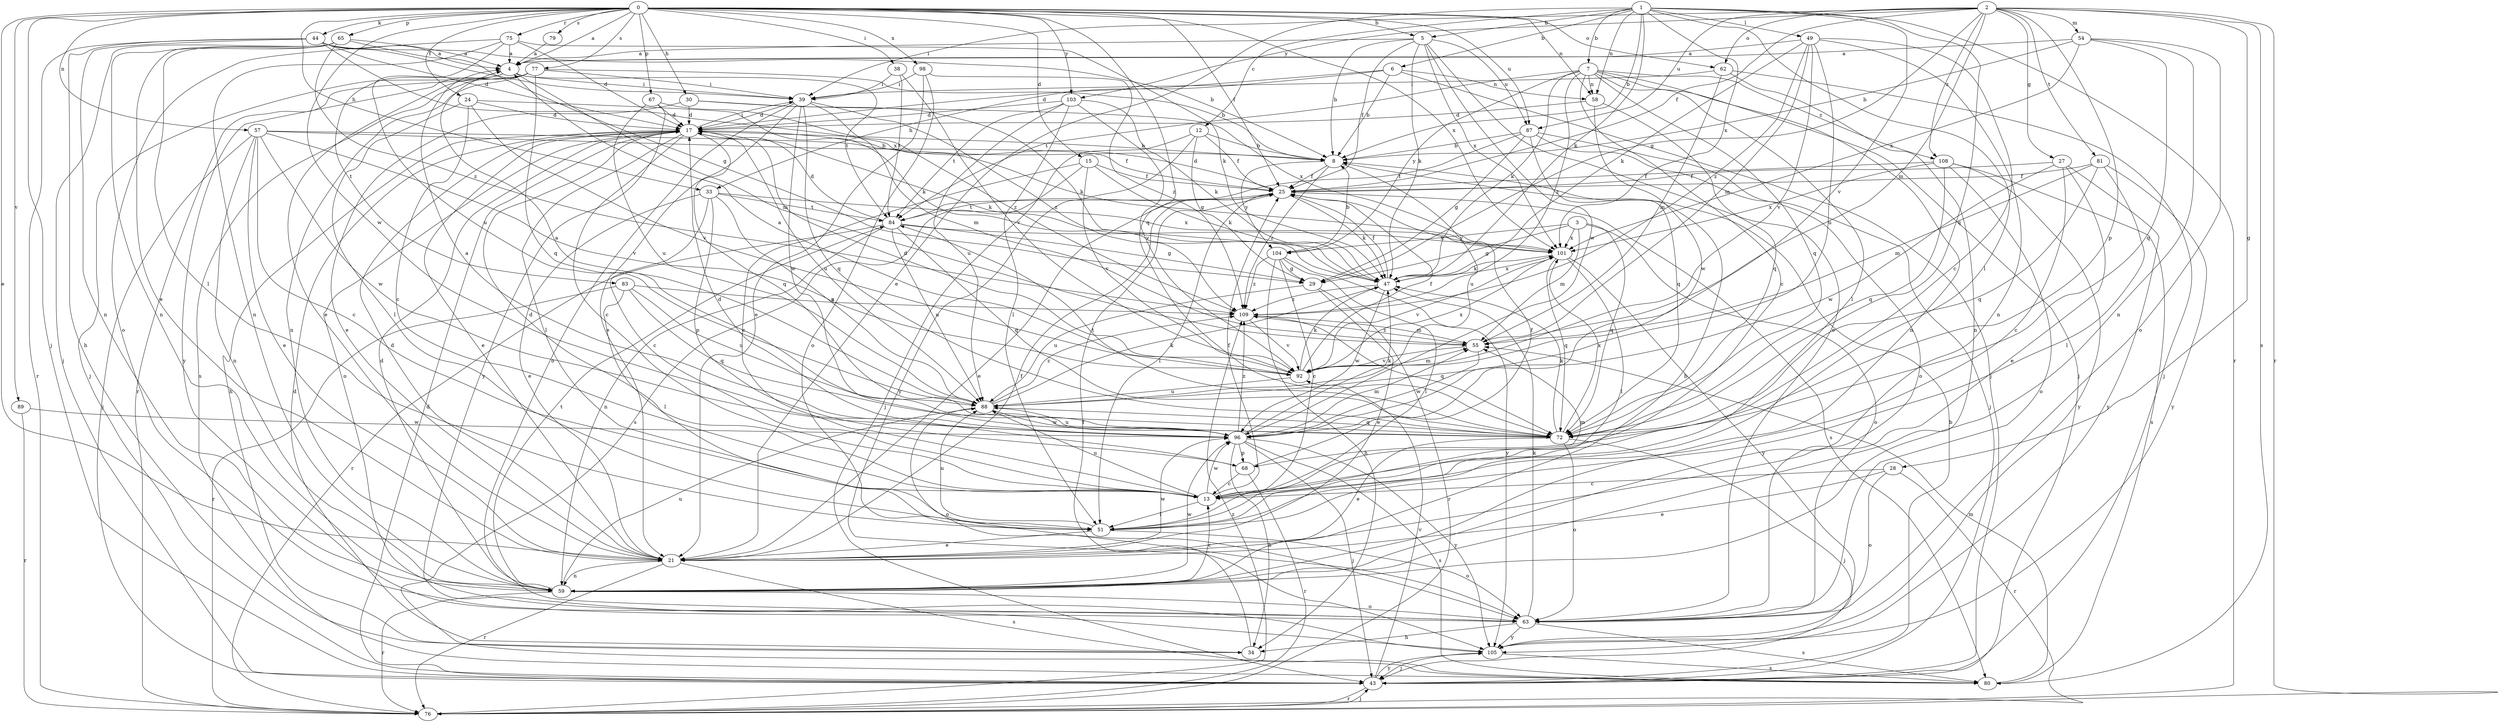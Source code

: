 strict digraph  {
0;
1;
2;
3;
4;
5;
6;
7;
8;
12;
13;
15;
17;
21;
24;
25;
27;
28;
29;
30;
33;
34;
38;
39;
43;
44;
47;
49;
51;
54;
55;
57;
58;
59;
62;
63;
65;
67;
68;
72;
75;
76;
77;
79;
80;
81;
83;
84;
87;
88;
89;
92;
96;
98;
101;
103;
104;
105;
108;
109;
0 -> 4  [label=a];
0 -> 5  [label=b];
0 -> 15  [label=d];
0 -> 21  [label=e];
0 -> 24  [label=f];
0 -> 25  [label=f];
0 -> 30  [label=h];
0 -> 33  [label=h];
0 -> 38  [label=i];
0 -> 43  [label=j];
0 -> 44  [label=k];
0 -> 57  [label=n];
0 -> 58  [label=n];
0 -> 62  [label=o];
0 -> 65  [label=p];
0 -> 67  [label=p];
0 -> 72  [label=q];
0 -> 75  [label=r];
0 -> 77  [label=s];
0 -> 79  [label=s];
0 -> 87  [label=u];
0 -> 89  [label=v];
0 -> 96  [label=w];
0 -> 98  [label=x];
0 -> 101  [label=x];
0 -> 103  [label=y];
1 -> 5  [label=b];
1 -> 6  [label=b];
1 -> 7  [label=b];
1 -> 8  [label=b];
1 -> 12  [label=c];
1 -> 21  [label=e];
1 -> 47  [label=k];
1 -> 49  [label=l];
1 -> 51  [label=l];
1 -> 58  [label=n];
1 -> 72  [label=q];
1 -> 76  [label=r];
1 -> 92  [label=v];
1 -> 101  [label=x];
2 -> 25  [label=f];
2 -> 27  [label=g];
2 -> 28  [label=g];
2 -> 29  [label=g];
2 -> 39  [label=i];
2 -> 54  [label=m];
2 -> 55  [label=m];
2 -> 62  [label=o];
2 -> 68  [label=p];
2 -> 76  [label=r];
2 -> 80  [label=s];
2 -> 81  [label=t];
2 -> 87  [label=u];
2 -> 103  [label=y];
2 -> 108  [label=z];
3 -> 29  [label=g];
3 -> 55  [label=m];
3 -> 63  [label=o];
3 -> 72  [label=q];
3 -> 101  [label=x];
3 -> 104  [label=y];
4 -> 39  [label=i];
4 -> 43  [label=j];
4 -> 55  [label=m];
4 -> 83  [label=t];
4 -> 84  [label=t];
5 -> 4  [label=a];
5 -> 8  [label=b];
5 -> 25  [label=f];
5 -> 47  [label=k];
5 -> 63  [label=o];
5 -> 87  [label=u];
5 -> 96  [label=w];
5 -> 101  [label=x];
6 -> 8  [label=b];
6 -> 17  [label=d];
6 -> 33  [label=h];
6 -> 43  [label=j];
6 -> 58  [label=n];
7 -> 13  [label=c];
7 -> 43  [label=j];
7 -> 47  [label=k];
7 -> 51  [label=l];
7 -> 58  [label=n];
7 -> 59  [label=n];
7 -> 72  [label=q];
7 -> 84  [label=t];
7 -> 104  [label=y];
7 -> 108  [label=z];
7 -> 109  [label=z];
8 -> 25  [label=f];
8 -> 88  [label=u];
8 -> 104  [label=y];
8 -> 109  [label=z];
12 -> 8  [label=b];
12 -> 25  [label=f];
12 -> 29  [label=g];
12 -> 43  [label=j];
12 -> 105  [label=y];
13 -> 17  [label=d];
13 -> 25  [label=f];
13 -> 51  [label=l];
13 -> 55  [label=m];
13 -> 88  [label=u];
13 -> 96  [label=w];
15 -> 13  [label=c];
15 -> 25  [label=f];
15 -> 47  [label=k];
15 -> 80  [label=s];
15 -> 92  [label=v];
17 -> 8  [label=b];
17 -> 13  [label=c];
17 -> 21  [label=e];
17 -> 34  [label=h];
17 -> 39  [label=i];
17 -> 47  [label=k];
17 -> 51  [label=l];
17 -> 63  [label=o];
17 -> 72  [label=q];
17 -> 88  [label=u];
21 -> 17  [label=d];
21 -> 25  [label=f];
21 -> 59  [label=n];
21 -> 76  [label=r];
21 -> 80  [label=s];
21 -> 96  [label=w];
24 -> 13  [label=c];
24 -> 17  [label=d];
24 -> 47  [label=k];
24 -> 51  [label=l];
24 -> 92  [label=v];
25 -> 17  [label=d];
25 -> 21  [label=e];
25 -> 47  [label=k];
25 -> 51  [label=l];
25 -> 80  [label=s];
25 -> 84  [label=t];
27 -> 13  [label=c];
27 -> 21  [label=e];
27 -> 25  [label=f];
27 -> 96  [label=w];
27 -> 105  [label=y];
28 -> 13  [label=c];
28 -> 21  [label=e];
28 -> 63  [label=o];
28 -> 76  [label=r];
29 -> 21  [label=e];
29 -> 76  [label=r];
29 -> 88  [label=u];
30 -> 17  [label=d];
30 -> 21  [label=e];
30 -> 47  [label=k];
30 -> 101  [label=x];
33 -> 13  [label=c];
33 -> 21  [label=e];
33 -> 68  [label=p];
33 -> 84  [label=t];
33 -> 88  [label=u];
33 -> 101  [label=x];
34 -> 17  [label=d];
34 -> 25  [label=f];
38 -> 39  [label=i];
38 -> 84  [label=t];
38 -> 92  [label=v];
39 -> 17  [label=d];
39 -> 21  [label=e];
39 -> 55  [label=m];
39 -> 63  [label=o];
39 -> 72  [label=q];
39 -> 96  [label=w];
39 -> 109  [label=z];
43 -> 8  [label=b];
43 -> 17  [label=d];
43 -> 76  [label=r];
43 -> 92  [label=v];
43 -> 105  [label=y];
44 -> 4  [label=a];
44 -> 8  [label=b];
44 -> 17  [label=d];
44 -> 34  [label=h];
44 -> 39  [label=i];
44 -> 59  [label=n];
44 -> 76  [label=r];
44 -> 101  [label=x];
47 -> 25  [label=f];
47 -> 96  [label=w];
47 -> 101  [label=x];
47 -> 109  [label=z];
49 -> 4  [label=a];
49 -> 13  [label=c];
49 -> 47  [label=k];
49 -> 55  [label=m];
49 -> 59  [label=n];
49 -> 88  [label=u];
49 -> 92  [label=v];
49 -> 109  [label=z];
51 -> 21  [label=e];
51 -> 63  [label=o];
51 -> 88  [label=u];
54 -> 4  [label=a];
54 -> 8  [label=b];
54 -> 59  [label=n];
54 -> 63  [label=o];
54 -> 72  [label=q];
54 -> 101  [label=x];
55 -> 92  [label=v];
55 -> 96  [label=w];
55 -> 109  [label=z];
57 -> 8  [label=b];
57 -> 13  [label=c];
57 -> 21  [label=e];
57 -> 25  [label=f];
57 -> 43  [label=j];
57 -> 59  [label=n];
57 -> 92  [label=v];
57 -> 96  [label=w];
58 -> 17  [label=d];
58 -> 72  [label=q];
58 -> 96  [label=w];
59 -> 8  [label=b];
59 -> 13  [label=c];
59 -> 17  [label=d];
59 -> 63  [label=o];
59 -> 76  [label=r];
59 -> 84  [label=t];
59 -> 88  [label=u];
59 -> 96  [label=w];
62 -> 39  [label=i];
62 -> 43  [label=j];
62 -> 55  [label=m];
62 -> 59  [label=n];
63 -> 34  [label=h];
63 -> 47  [label=k];
63 -> 80  [label=s];
63 -> 105  [label=y];
65 -> 4  [label=a];
65 -> 21  [label=e];
65 -> 29  [label=g];
65 -> 43  [label=j];
65 -> 51  [label=l];
65 -> 59  [label=n];
65 -> 109  [label=z];
67 -> 17  [label=d];
67 -> 88  [label=u];
67 -> 105  [label=y];
67 -> 109  [label=z];
68 -> 13  [label=c];
68 -> 17  [label=d];
68 -> 25  [label=f];
68 -> 76  [label=r];
72 -> 21  [label=e];
72 -> 43  [label=j];
72 -> 47  [label=k];
72 -> 63  [label=o];
72 -> 84  [label=t];
72 -> 101  [label=x];
75 -> 4  [label=a];
75 -> 17  [label=d];
75 -> 47  [label=k];
75 -> 59  [label=n];
75 -> 63  [label=o];
75 -> 88  [label=u];
76 -> 43  [label=j];
76 -> 109  [label=z];
77 -> 8  [label=b];
77 -> 21  [label=e];
77 -> 39  [label=i];
77 -> 59  [label=n];
77 -> 72  [label=q];
77 -> 76  [label=r];
77 -> 80  [label=s];
77 -> 105  [label=y];
79 -> 4  [label=a];
80 -> 55  [label=m];
81 -> 25  [label=f];
81 -> 51  [label=l];
81 -> 55  [label=m];
81 -> 72  [label=q];
81 -> 105  [label=y];
83 -> 51  [label=l];
83 -> 72  [label=q];
83 -> 76  [label=r];
83 -> 88  [label=u];
83 -> 109  [label=z];
84 -> 17  [label=d];
84 -> 29  [label=g];
84 -> 59  [label=n];
84 -> 72  [label=q];
84 -> 76  [label=r];
84 -> 88  [label=u];
84 -> 101  [label=x];
87 -> 8  [label=b];
87 -> 29  [label=g];
87 -> 43  [label=j];
87 -> 63  [label=o];
87 -> 72  [label=q];
87 -> 84  [label=t];
88 -> 4  [label=a];
88 -> 47  [label=k];
88 -> 63  [label=o];
88 -> 72  [label=q];
88 -> 96  [label=w];
88 -> 109  [label=z];
89 -> 76  [label=r];
89 -> 96  [label=w];
92 -> 4  [label=a];
92 -> 17  [label=d];
92 -> 25  [label=f];
92 -> 47  [label=k];
92 -> 55  [label=m];
92 -> 88  [label=u];
92 -> 101  [label=x];
96 -> 4  [label=a];
96 -> 34  [label=h];
96 -> 43  [label=j];
96 -> 47  [label=k];
96 -> 55  [label=m];
96 -> 68  [label=p];
96 -> 80  [label=s];
96 -> 88  [label=u];
96 -> 105  [label=y];
96 -> 109  [label=z];
98 -> 21  [label=e];
98 -> 39  [label=i];
98 -> 63  [label=o];
98 -> 109  [label=z];
101 -> 47  [label=k];
101 -> 51  [label=l];
101 -> 72  [label=q];
101 -> 92  [label=v];
101 -> 105  [label=y];
103 -> 17  [label=d];
103 -> 47  [label=k];
103 -> 51  [label=l];
103 -> 84  [label=t];
103 -> 88  [label=u];
103 -> 92  [label=v];
104 -> 8  [label=b];
104 -> 13  [label=c];
104 -> 29  [label=g];
104 -> 34  [label=h];
104 -> 51  [label=l];
104 -> 105  [label=y];
104 -> 109  [label=z];
105 -> 43  [label=j];
105 -> 80  [label=s];
108 -> 25  [label=f];
108 -> 63  [label=o];
108 -> 72  [label=q];
108 -> 80  [label=s];
108 -> 101  [label=x];
108 -> 105  [label=y];
109 -> 55  [label=m];
109 -> 72  [label=q];
109 -> 92  [label=v];
}
